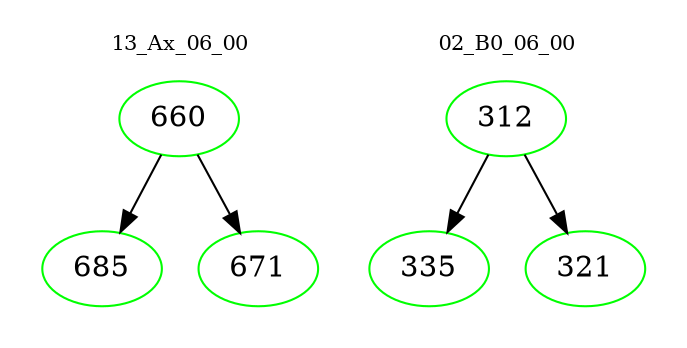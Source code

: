digraph{
subgraph cluster_0 {
color = white
label = "13_Ax_06_00";
fontsize=10;
T0_660 [label="660", color="green"]
T0_660 -> T0_685 [color="black"]
T0_685 [label="685", color="green"]
T0_660 -> T0_671 [color="black"]
T0_671 [label="671", color="green"]
}
subgraph cluster_1 {
color = white
label = "02_B0_06_00";
fontsize=10;
T1_312 [label="312", color="green"]
T1_312 -> T1_335 [color="black"]
T1_335 [label="335", color="green"]
T1_312 -> T1_321 [color="black"]
T1_321 [label="321", color="green"]
}
}
